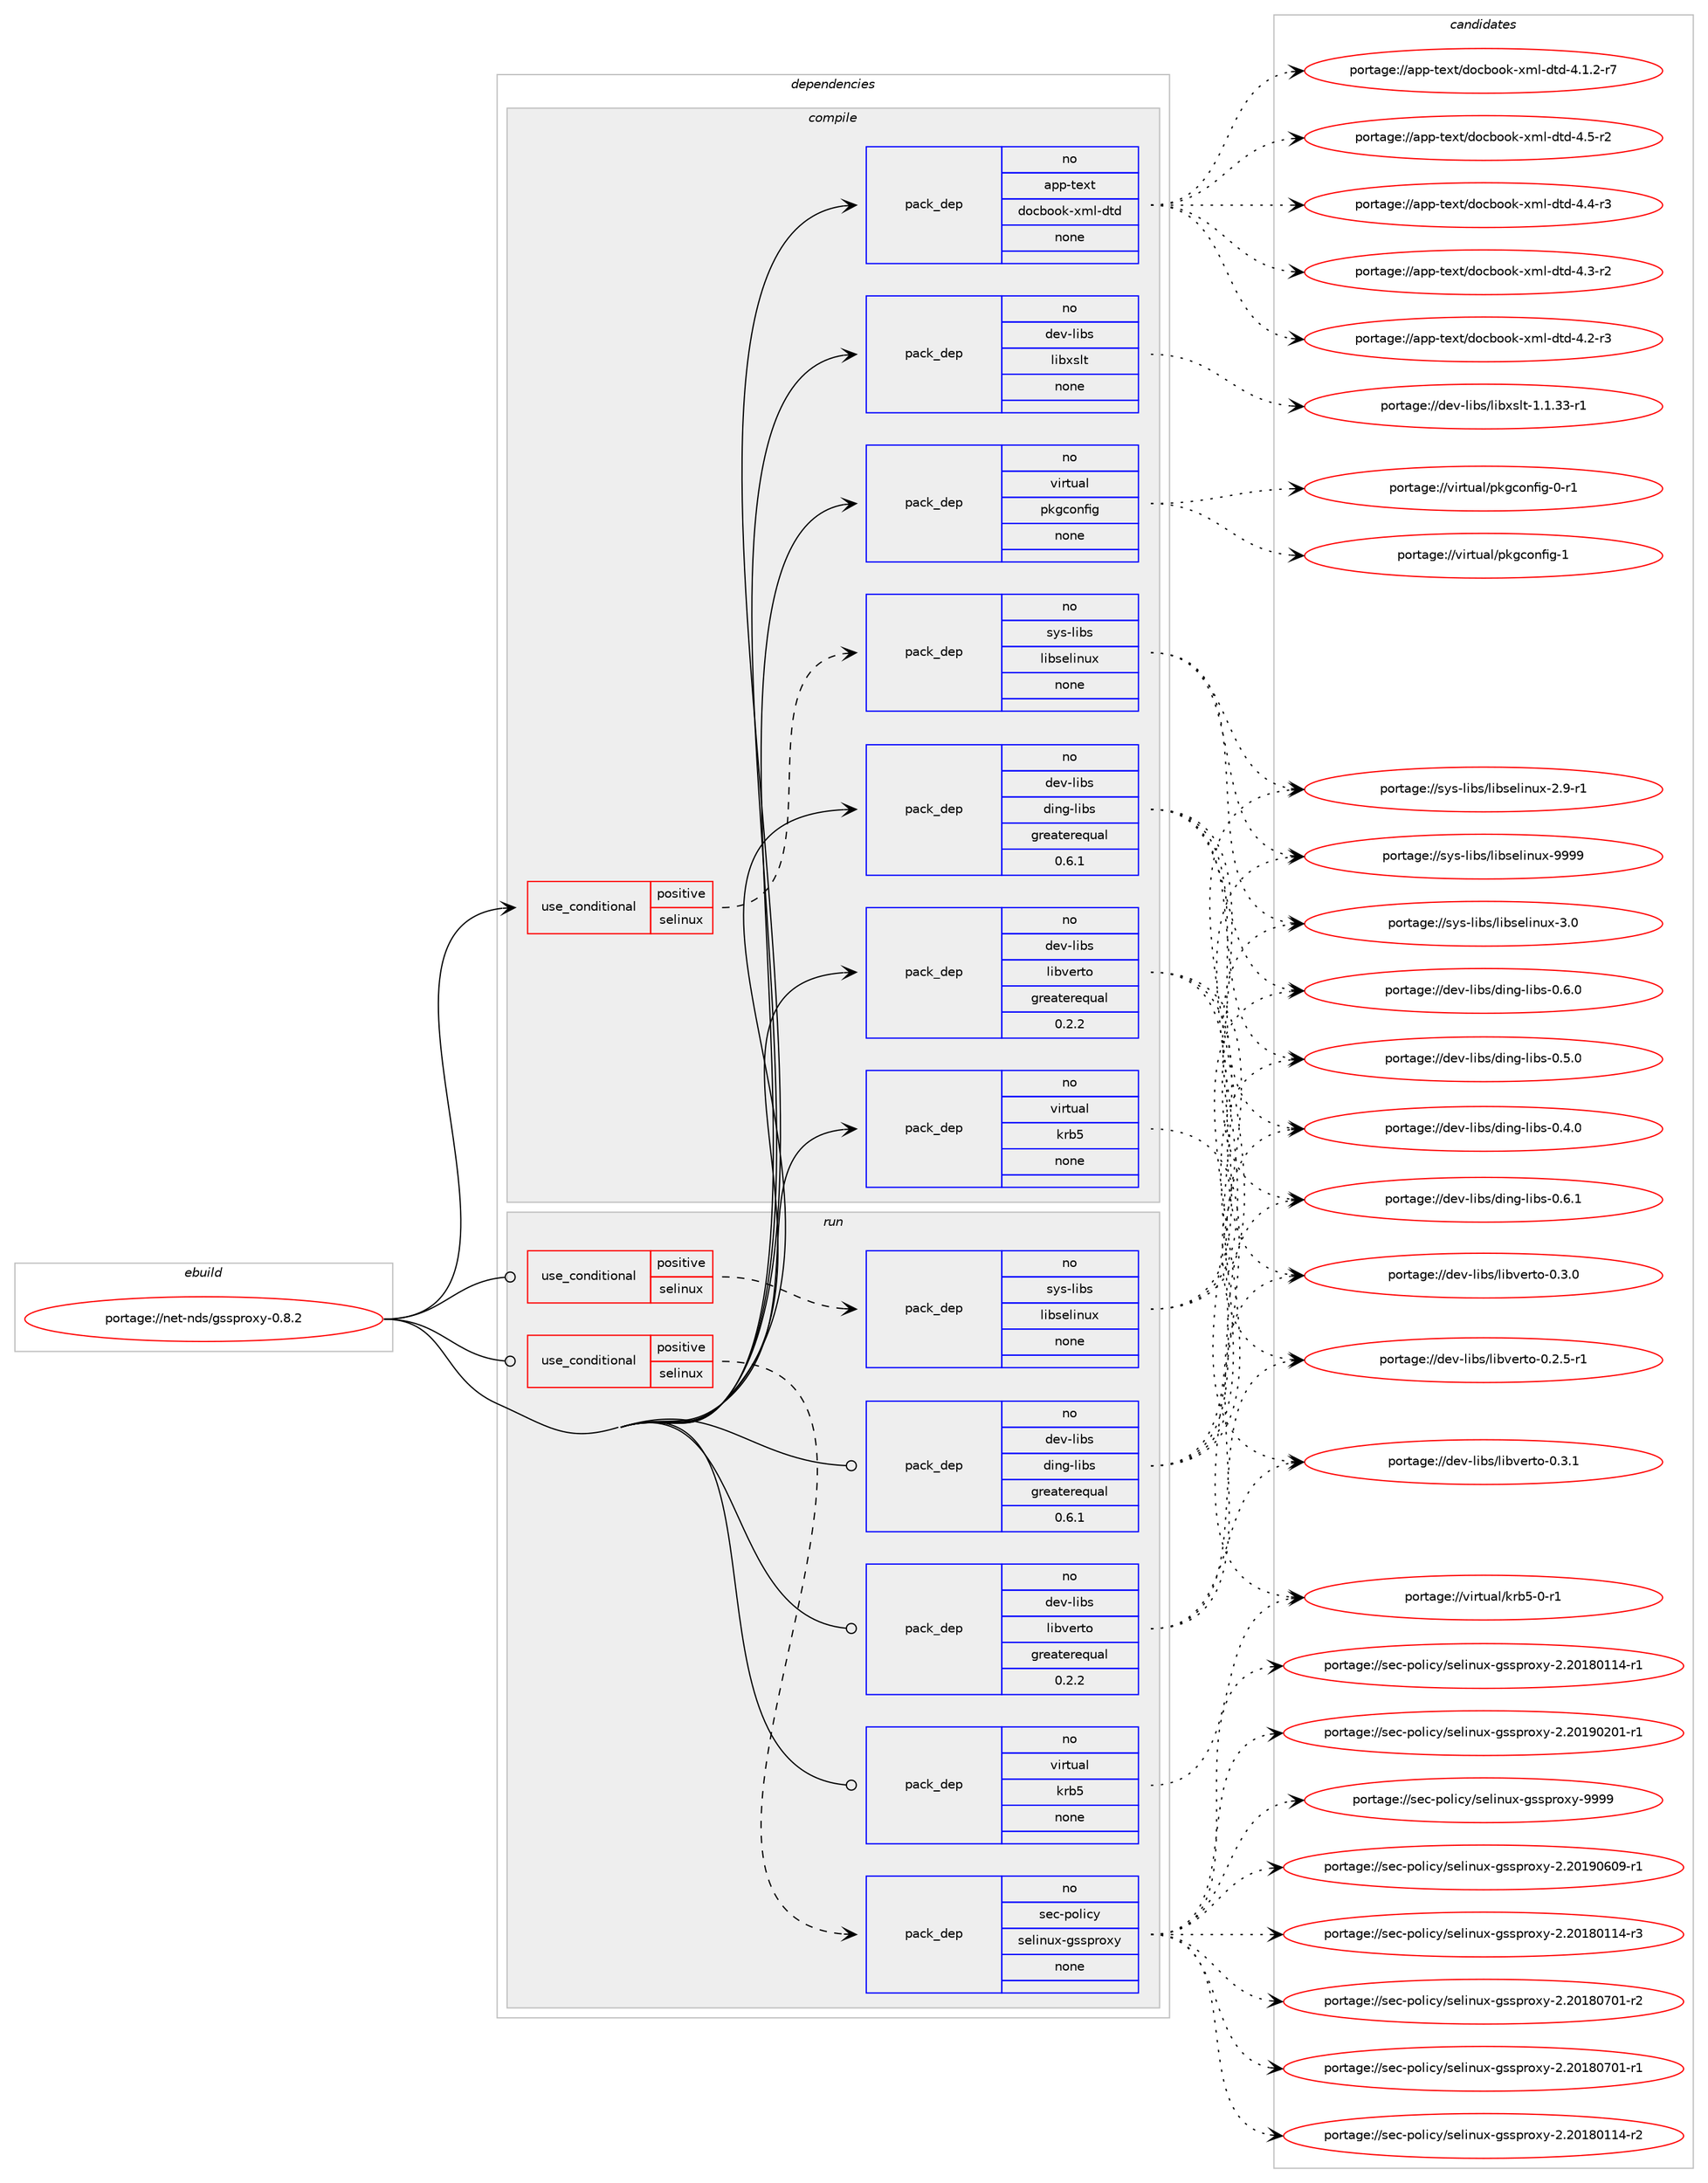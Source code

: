 digraph prolog {

# *************
# Graph options
# *************

newrank=true;
concentrate=true;
compound=true;
graph [rankdir=LR,fontname=Helvetica,fontsize=10,ranksep=1.5];#, ranksep=2.5, nodesep=0.2];
edge  [arrowhead=vee];
node  [fontname=Helvetica,fontsize=10];

# **********
# The ebuild
# **********

subgraph cluster_leftcol {
color=gray;
rank=same;
label=<<i>ebuild</i>>;
id [label="portage://net-nds/gssproxy-0.8.2", color=red, width=4, href="../net-nds/gssproxy-0.8.2.svg"];
}

# ****************
# The dependencies
# ****************

subgraph cluster_midcol {
color=gray;
label=<<i>dependencies</i>>;
subgraph cluster_compile {
fillcolor="#eeeeee";
style=filled;
label=<<i>compile</i>>;
subgraph cond23765 {
dependency116567 [label=<<TABLE BORDER="0" CELLBORDER="1" CELLSPACING="0" CELLPADDING="4"><TR><TD ROWSPAN="3" CELLPADDING="10">use_conditional</TD></TR><TR><TD>positive</TD></TR><TR><TD>selinux</TD></TR></TABLE>>, shape=none, color=red];
subgraph pack90851 {
dependency116568 [label=<<TABLE BORDER="0" CELLBORDER="1" CELLSPACING="0" CELLPADDING="4" WIDTH="220"><TR><TD ROWSPAN="6" CELLPADDING="30">pack_dep</TD></TR><TR><TD WIDTH="110">no</TD></TR><TR><TD>sys-libs</TD></TR><TR><TD>libselinux</TD></TR><TR><TD>none</TD></TR><TR><TD></TD></TR></TABLE>>, shape=none, color=blue];
}
dependency116567:e -> dependency116568:w [weight=20,style="dashed",arrowhead="vee"];
}
id:e -> dependency116567:w [weight=20,style="solid",arrowhead="vee"];
subgraph pack90852 {
dependency116569 [label=<<TABLE BORDER="0" CELLBORDER="1" CELLSPACING="0" CELLPADDING="4" WIDTH="220"><TR><TD ROWSPAN="6" CELLPADDING="30">pack_dep</TD></TR><TR><TD WIDTH="110">no</TD></TR><TR><TD>app-text</TD></TR><TR><TD>docbook-xml-dtd</TD></TR><TR><TD>none</TD></TR><TR><TD></TD></TR></TABLE>>, shape=none, color=blue];
}
id:e -> dependency116569:w [weight=20,style="solid",arrowhead="vee"];
subgraph pack90853 {
dependency116570 [label=<<TABLE BORDER="0" CELLBORDER="1" CELLSPACING="0" CELLPADDING="4" WIDTH="220"><TR><TD ROWSPAN="6" CELLPADDING="30">pack_dep</TD></TR><TR><TD WIDTH="110">no</TD></TR><TR><TD>dev-libs</TD></TR><TR><TD>ding-libs</TD></TR><TR><TD>greaterequal</TD></TR><TR><TD>0.6.1</TD></TR></TABLE>>, shape=none, color=blue];
}
id:e -> dependency116570:w [weight=20,style="solid",arrowhead="vee"];
subgraph pack90854 {
dependency116571 [label=<<TABLE BORDER="0" CELLBORDER="1" CELLSPACING="0" CELLPADDING="4" WIDTH="220"><TR><TD ROWSPAN="6" CELLPADDING="30">pack_dep</TD></TR><TR><TD WIDTH="110">no</TD></TR><TR><TD>dev-libs</TD></TR><TR><TD>libverto</TD></TR><TR><TD>greaterequal</TD></TR><TR><TD>0.2.2</TD></TR></TABLE>>, shape=none, color=blue];
}
id:e -> dependency116571:w [weight=20,style="solid",arrowhead="vee"];
subgraph pack90855 {
dependency116572 [label=<<TABLE BORDER="0" CELLBORDER="1" CELLSPACING="0" CELLPADDING="4" WIDTH="220"><TR><TD ROWSPAN="6" CELLPADDING="30">pack_dep</TD></TR><TR><TD WIDTH="110">no</TD></TR><TR><TD>dev-libs</TD></TR><TR><TD>libxslt</TD></TR><TR><TD>none</TD></TR><TR><TD></TD></TR></TABLE>>, shape=none, color=blue];
}
id:e -> dependency116572:w [weight=20,style="solid",arrowhead="vee"];
subgraph pack90856 {
dependency116573 [label=<<TABLE BORDER="0" CELLBORDER="1" CELLSPACING="0" CELLPADDING="4" WIDTH="220"><TR><TD ROWSPAN="6" CELLPADDING="30">pack_dep</TD></TR><TR><TD WIDTH="110">no</TD></TR><TR><TD>virtual</TD></TR><TR><TD>krb5</TD></TR><TR><TD>none</TD></TR><TR><TD></TD></TR></TABLE>>, shape=none, color=blue];
}
id:e -> dependency116573:w [weight=20,style="solid",arrowhead="vee"];
subgraph pack90857 {
dependency116574 [label=<<TABLE BORDER="0" CELLBORDER="1" CELLSPACING="0" CELLPADDING="4" WIDTH="220"><TR><TD ROWSPAN="6" CELLPADDING="30">pack_dep</TD></TR><TR><TD WIDTH="110">no</TD></TR><TR><TD>virtual</TD></TR><TR><TD>pkgconfig</TD></TR><TR><TD>none</TD></TR><TR><TD></TD></TR></TABLE>>, shape=none, color=blue];
}
id:e -> dependency116574:w [weight=20,style="solid",arrowhead="vee"];
}
subgraph cluster_compileandrun {
fillcolor="#eeeeee";
style=filled;
label=<<i>compile and run</i>>;
}
subgraph cluster_run {
fillcolor="#eeeeee";
style=filled;
label=<<i>run</i>>;
subgraph cond23766 {
dependency116575 [label=<<TABLE BORDER="0" CELLBORDER="1" CELLSPACING="0" CELLPADDING="4"><TR><TD ROWSPAN="3" CELLPADDING="10">use_conditional</TD></TR><TR><TD>positive</TD></TR><TR><TD>selinux</TD></TR></TABLE>>, shape=none, color=red];
subgraph pack90858 {
dependency116576 [label=<<TABLE BORDER="0" CELLBORDER="1" CELLSPACING="0" CELLPADDING="4" WIDTH="220"><TR><TD ROWSPAN="6" CELLPADDING="30">pack_dep</TD></TR><TR><TD WIDTH="110">no</TD></TR><TR><TD>sec-policy</TD></TR><TR><TD>selinux-gssproxy</TD></TR><TR><TD>none</TD></TR><TR><TD></TD></TR></TABLE>>, shape=none, color=blue];
}
dependency116575:e -> dependency116576:w [weight=20,style="dashed",arrowhead="vee"];
}
id:e -> dependency116575:w [weight=20,style="solid",arrowhead="odot"];
subgraph cond23767 {
dependency116577 [label=<<TABLE BORDER="0" CELLBORDER="1" CELLSPACING="0" CELLPADDING="4"><TR><TD ROWSPAN="3" CELLPADDING="10">use_conditional</TD></TR><TR><TD>positive</TD></TR><TR><TD>selinux</TD></TR></TABLE>>, shape=none, color=red];
subgraph pack90859 {
dependency116578 [label=<<TABLE BORDER="0" CELLBORDER="1" CELLSPACING="0" CELLPADDING="4" WIDTH="220"><TR><TD ROWSPAN="6" CELLPADDING="30">pack_dep</TD></TR><TR><TD WIDTH="110">no</TD></TR><TR><TD>sys-libs</TD></TR><TR><TD>libselinux</TD></TR><TR><TD>none</TD></TR><TR><TD></TD></TR></TABLE>>, shape=none, color=blue];
}
dependency116577:e -> dependency116578:w [weight=20,style="dashed",arrowhead="vee"];
}
id:e -> dependency116577:w [weight=20,style="solid",arrowhead="odot"];
subgraph pack90860 {
dependency116579 [label=<<TABLE BORDER="0" CELLBORDER="1" CELLSPACING="0" CELLPADDING="4" WIDTH="220"><TR><TD ROWSPAN="6" CELLPADDING="30">pack_dep</TD></TR><TR><TD WIDTH="110">no</TD></TR><TR><TD>dev-libs</TD></TR><TR><TD>ding-libs</TD></TR><TR><TD>greaterequal</TD></TR><TR><TD>0.6.1</TD></TR></TABLE>>, shape=none, color=blue];
}
id:e -> dependency116579:w [weight=20,style="solid",arrowhead="odot"];
subgraph pack90861 {
dependency116580 [label=<<TABLE BORDER="0" CELLBORDER="1" CELLSPACING="0" CELLPADDING="4" WIDTH="220"><TR><TD ROWSPAN="6" CELLPADDING="30">pack_dep</TD></TR><TR><TD WIDTH="110">no</TD></TR><TR><TD>dev-libs</TD></TR><TR><TD>libverto</TD></TR><TR><TD>greaterequal</TD></TR><TR><TD>0.2.2</TD></TR></TABLE>>, shape=none, color=blue];
}
id:e -> dependency116580:w [weight=20,style="solid",arrowhead="odot"];
subgraph pack90862 {
dependency116581 [label=<<TABLE BORDER="0" CELLBORDER="1" CELLSPACING="0" CELLPADDING="4" WIDTH="220"><TR><TD ROWSPAN="6" CELLPADDING="30">pack_dep</TD></TR><TR><TD WIDTH="110">no</TD></TR><TR><TD>virtual</TD></TR><TR><TD>krb5</TD></TR><TR><TD>none</TD></TR><TR><TD></TD></TR></TABLE>>, shape=none, color=blue];
}
id:e -> dependency116581:w [weight=20,style="solid",arrowhead="odot"];
}
}

# **************
# The candidates
# **************

subgraph cluster_choices {
rank=same;
color=gray;
label=<<i>candidates</i>>;

subgraph choice90851 {
color=black;
nodesep=1;
choice115121115451081059811547108105981151011081051101171204557575757 [label="portage://sys-libs/libselinux-9999", color=red, width=4,href="../sys-libs/libselinux-9999.svg"];
choice1151211154510810598115471081059811510110810511011712045514648 [label="portage://sys-libs/libselinux-3.0", color=red, width=4,href="../sys-libs/libselinux-3.0.svg"];
choice11512111545108105981154710810598115101108105110117120455046574511449 [label="portage://sys-libs/libselinux-2.9-r1", color=red, width=4,href="../sys-libs/libselinux-2.9-r1.svg"];
dependency116568:e -> choice115121115451081059811547108105981151011081051101171204557575757:w [style=dotted,weight="100"];
dependency116568:e -> choice1151211154510810598115471081059811510110810511011712045514648:w [style=dotted,weight="100"];
dependency116568:e -> choice11512111545108105981154710810598115101108105110117120455046574511449:w [style=dotted,weight="100"];
}
subgraph choice90852 {
color=black;
nodesep=1;
choice97112112451161011201164710011199981111111074512010910845100116100455246534511450 [label="portage://app-text/docbook-xml-dtd-4.5-r2", color=red, width=4,href="../app-text/docbook-xml-dtd-4.5-r2.svg"];
choice97112112451161011201164710011199981111111074512010910845100116100455246524511451 [label="portage://app-text/docbook-xml-dtd-4.4-r3", color=red, width=4,href="../app-text/docbook-xml-dtd-4.4-r3.svg"];
choice97112112451161011201164710011199981111111074512010910845100116100455246514511450 [label="portage://app-text/docbook-xml-dtd-4.3-r2", color=red, width=4,href="../app-text/docbook-xml-dtd-4.3-r2.svg"];
choice97112112451161011201164710011199981111111074512010910845100116100455246504511451 [label="portage://app-text/docbook-xml-dtd-4.2-r3", color=red, width=4,href="../app-text/docbook-xml-dtd-4.2-r3.svg"];
choice971121124511610112011647100111999811111110745120109108451001161004552464946504511455 [label="portage://app-text/docbook-xml-dtd-4.1.2-r7", color=red, width=4,href="../app-text/docbook-xml-dtd-4.1.2-r7.svg"];
dependency116569:e -> choice97112112451161011201164710011199981111111074512010910845100116100455246534511450:w [style=dotted,weight="100"];
dependency116569:e -> choice97112112451161011201164710011199981111111074512010910845100116100455246524511451:w [style=dotted,weight="100"];
dependency116569:e -> choice97112112451161011201164710011199981111111074512010910845100116100455246514511450:w [style=dotted,weight="100"];
dependency116569:e -> choice97112112451161011201164710011199981111111074512010910845100116100455246504511451:w [style=dotted,weight="100"];
dependency116569:e -> choice971121124511610112011647100111999811111110745120109108451001161004552464946504511455:w [style=dotted,weight="100"];
}
subgraph choice90853 {
color=black;
nodesep=1;
choice1001011184510810598115471001051101034510810598115454846544649 [label="portage://dev-libs/ding-libs-0.6.1", color=red, width=4,href="../dev-libs/ding-libs-0.6.1.svg"];
choice1001011184510810598115471001051101034510810598115454846544648 [label="portage://dev-libs/ding-libs-0.6.0", color=red, width=4,href="../dev-libs/ding-libs-0.6.0.svg"];
choice1001011184510810598115471001051101034510810598115454846534648 [label="portage://dev-libs/ding-libs-0.5.0", color=red, width=4,href="../dev-libs/ding-libs-0.5.0.svg"];
choice1001011184510810598115471001051101034510810598115454846524648 [label="portage://dev-libs/ding-libs-0.4.0", color=red, width=4,href="../dev-libs/ding-libs-0.4.0.svg"];
dependency116570:e -> choice1001011184510810598115471001051101034510810598115454846544649:w [style=dotted,weight="100"];
dependency116570:e -> choice1001011184510810598115471001051101034510810598115454846544648:w [style=dotted,weight="100"];
dependency116570:e -> choice1001011184510810598115471001051101034510810598115454846534648:w [style=dotted,weight="100"];
dependency116570:e -> choice1001011184510810598115471001051101034510810598115454846524648:w [style=dotted,weight="100"];
}
subgraph choice90854 {
color=black;
nodesep=1;
choice10010111845108105981154710810598118101114116111454846514649 [label="portage://dev-libs/libverto-0.3.1", color=red, width=4,href="../dev-libs/libverto-0.3.1.svg"];
choice10010111845108105981154710810598118101114116111454846514648 [label="portage://dev-libs/libverto-0.3.0", color=red, width=4,href="../dev-libs/libverto-0.3.0.svg"];
choice100101118451081059811547108105981181011141161114548465046534511449 [label="portage://dev-libs/libverto-0.2.5-r1", color=red, width=4,href="../dev-libs/libverto-0.2.5-r1.svg"];
dependency116571:e -> choice10010111845108105981154710810598118101114116111454846514649:w [style=dotted,weight="100"];
dependency116571:e -> choice10010111845108105981154710810598118101114116111454846514648:w [style=dotted,weight="100"];
dependency116571:e -> choice100101118451081059811547108105981181011141161114548465046534511449:w [style=dotted,weight="100"];
}
subgraph choice90855 {
color=black;
nodesep=1;
choice10010111845108105981154710810598120115108116454946494651514511449 [label="portage://dev-libs/libxslt-1.1.33-r1", color=red, width=4,href="../dev-libs/libxslt-1.1.33-r1.svg"];
dependency116572:e -> choice10010111845108105981154710810598120115108116454946494651514511449:w [style=dotted,weight="100"];
}
subgraph choice90856 {
color=black;
nodesep=1;
choice1181051141161179710847107114985345484511449 [label="portage://virtual/krb5-0-r1", color=red, width=4,href="../virtual/krb5-0-r1.svg"];
dependency116573:e -> choice1181051141161179710847107114985345484511449:w [style=dotted,weight="100"];
}
subgraph choice90857 {
color=black;
nodesep=1;
choice1181051141161179710847112107103991111101021051034549 [label="portage://virtual/pkgconfig-1", color=red, width=4,href="../virtual/pkgconfig-1.svg"];
choice11810511411611797108471121071039911111010210510345484511449 [label="portage://virtual/pkgconfig-0-r1", color=red, width=4,href="../virtual/pkgconfig-0-r1.svg"];
dependency116574:e -> choice1181051141161179710847112107103991111101021051034549:w [style=dotted,weight="100"];
dependency116574:e -> choice11810511411611797108471121071039911111010210510345484511449:w [style=dotted,weight="100"];
}
subgraph choice90858 {
color=black;
nodesep=1;
choice11510199451121111081059912147115101108105110117120451031151151121141111201214557575757 [label="portage://sec-policy/selinux-gssproxy-9999", color=red, width=4,href="../sec-policy/selinux-gssproxy-9999.svg"];
choice115101994511211110810599121471151011081051101171204510311511511211411112012145504650484957485448574511449 [label="portage://sec-policy/selinux-gssproxy-2.20190609-r1", color=red, width=4,href="../sec-policy/selinux-gssproxy-2.20190609-r1.svg"];
choice115101994511211110810599121471151011081051101171204510311511511211411112012145504650484957485048494511449 [label="portage://sec-policy/selinux-gssproxy-2.20190201-r1", color=red, width=4,href="../sec-policy/selinux-gssproxy-2.20190201-r1.svg"];
choice115101994511211110810599121471151011081051101171204510311511511211411112012145504650484956485548494511450 [label="portage://sec-policy/selinux-gssproxy-2.20180701-r2", color=red, width=4,href="../sec-policy/selinux-gssproxy-2.20180701-r2.svg"];
choice115101994511211110810599121471151011081051101171204510311511511211411112012145504650484956485548494511449 [label="portage://sec-policy/selinux-gssproxy-2.20180701-r1", color=red, width=4,href="../sec-policy/selinux-gssproxy-2.20180701-r1.svg"];
choice115101994511211110810599121471151011081051101171204510311511511211411112012145504650484956484949524511451 [label="portage://sec-policy/selinux-gssproxy-2.20180114-r3", color=red, width=4,href="../sec-policy/selinux-gssproxy-2.20180114-r3.svg"];
choice115101994511211110810599121471151011081051101171204510311511511211411112012145504650484956484949524511450 [label="portage://sec-policy/selinux-gssproxy-2.20180114-r2", color=red, width=4,href="../sec-policy/selinux-gssproxy-2.20180114-r2.svg"];
choice115101994511211110810599121471151011081051101171204510311511511211411112012145504650484956484949524511449 [label="portage://sec-policy/selinux-gssproxy-2.20180114-r1", color=red, width=4,href="../sec-policy/selinux-gssproxy-2.20180114-r1.svg"];
dependency116576:e -> choice11510199451121111081059912147115101108105110117120451031151151121141111201214557575757:w [style=dotted,weight="100"];
dependency116576:e -> choice115101994511211110810599121471151011081051101171204510311511511211411112012145504650484957485448574511449:w [style=dotted,weight="100"];
dependency116576:e -> choice115101994511211110810599121471151011081051101171204510311511511211411112012145504650484957485048494511449:w [style=dotted,weight="100"];
dependency116576:e -> choice115101994511211110810599121471151011081051101171204510311511511211411112012145504650484956485548494511450:w [style=dotted,weight="100"];
dependency116576:e -> choice115101994511211110810599121471151011081051101171204510311511511211411112012145504650484956485548494511449:w [style=dotted,weight="100"];
dependency116576:e -> choice115101994511211110810599121471151011081051101171204510311511511211411112012145504650484956484949524511451:w [style=dotted,weight="100"];
dependency116576:e -> choice115101994511211110810599121471151011081051101171204510311511511211411112012145504650484956484949524511450:w [style=dotted,weight="100"];
dependency116576:e -> choice115101994511211110810599121471151011081051101171204510311511511211411112012145504650484956484949524511449:w [style=dotted,weight="100"];
}
subgraph choice90859 {
color=black;
nodesep=1;
choice115121115451081059811547108105981151011081051101171204557575757 [label="portage://sys-libs/libselinux-9999", color=red, width=4,href="../sys-libs/libselinux-9999.svg"];
choice1151211154510810598115471081059811510110810511011712045514648 [label="portage://sys-libs/libselinux-3.0", color=red, width=4,href="../sys-libs/libselinux-3.0.svg"];
choice11512111545108105981154710810598115101108105110117120455046574511449 [label="portage://sys-libs/libselinux-2.9-r1", color=red, width=4,href="../sys-libs/libselinux-2.9-r1.svg"];
dependency116578:e -> choice115121115451081059811547108105981151011081051101171204557575757:w [style=dotted,weight="100"];
dependency116578:e -> choice1151211154510810598115471081059811510110810511011712045514648:w [style=dotted,weight="100"];
dependency116578:e -> choice11512111545108105981154710810598115101108105110117120455046574511449:w [style=dotted,weight="100"];
}
subgraph choice90860 {
color=black;
nodesep=1;
choice1001011184510810598115471001051101034510810598115454846544649 [label="portage://dev-libs/ding-libs-0.6.1", color=red, width=4,href="../dev-libs/ding-libs-0.6.1.svg"];
choice1001011184510810598115471001051101034510810598115454846544648 [label="portage://dev-libs/ding-libs-0.6.0", color=red, width=4,href="../dev-libs/ding-libs-0.6.0.svg"];
choice1001011184510810598115471001051101034510810598115454846534648 [label="portage://dev-libs/ding-libs-0.5.0", color=red, width=4,href="../dev-libs/ding-libs-0.5.0.svg"];
choice1001011184510810598115471001051101034510810598115454846524648 [label="portage://dev-libs/ding-libs-0.4.0", color=red, width=4,href="../dev-libs/ding-libs-0.4.0.svg"];
dependency116579:e -> choice1001011184510810598115471001051101034510810598115454846544649:w [style=dotted,weight="100"];
dependency116579:e -> choice1001011184510810598115471001051101034510810598115454846544648:w [style=dotted,weight="100"];
dependency116579:e -> choice1001011184510810598115471001051101034510810598115454846534648:w [style=dotted,weight="100"];
dependency116579:e -> choice1001011184510810598115471001051101034510810598115454846524648:w [style=dotted,weight="100"];
}
subgraph choice90861 {
color=black;
nodesep=1;
choice10010111845108105981154710810598118101114116111454846514649 [label="portage://dev-libs/libverto-0.3.1", color=red, width=4,href="../dev-libs/libverto-0.3.1.svg"];
choice10010111845108105981154710810598118101114116111454846514648 [label="portage://dev-libs/libverto-0.3.0", color=red, width=4,href="../dev-libs/libverto-0.3.0.svg"];
choice100101118451081059811547108105981181011141161114548465046534511449 [label="portage://dev-libs/libverto-0.2.5-r1", color=red, width=4,href="../dev-libs/libverto-0.2.5-r1.svg"];
dependency116580:e -> choice10010111845108105981154710810598118101114116111454846514649:w [style=dotted,weight="100"];
dependency116580:e -> choice10010111845108105981154710810598118101114116111454846514648:w [style=dotted,weight="100"];
dependency116580:e -> choice100101118451081059811547108105981181011141161114548465046534511449:w [style=dotted,weight="100"];
}
subgraph choice90862 {
color=black;
nodesep=1;
choice1181051141161179710847107114985345484511449 [label="portage://virtual/krb5-0-r1", color=red, width=4,href="../virtual/krb5-0-r1.svg"];
dependency116581:e -> choice1181051141161179710847107114985345484511449:w [style=dotted,weight="100"];
}
}

}
